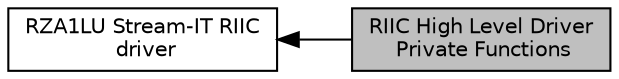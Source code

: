 digraph "RIIC High Level Driver Private Functions"
{
  edge [fontname="Helvetica",fontsize="10",labelfontname="Helvetica",labelfontsize="10"];
  node [fontname="Helvetica",fontsize="10",shape=box];
  rankdir=LR;
  Node1 [label="RIIC High Level Driver\l Private Functions",height=0.2,width=0.4,color="black", fillcolor="grey75", style="filled", fontcolor="black",tooltip="Private header for the RIIC High Level Driver. See RIIC High Level Driver for details."];
  Node2 [label="RZA1LU Stream-IT RIIC\l driver",height=0.2,width=0.4,color="black", fillcolor="white", style="filled",URL="$d4/dbd/group__SSGSTARC__56__RIIC__API.html",tooltip="This interface provides access to the RIIC peripheral on the RZA1LU Stream-IT board...."];
  Node2->Node1 [shape=plaintext, dir="back", style="solid"];
}
